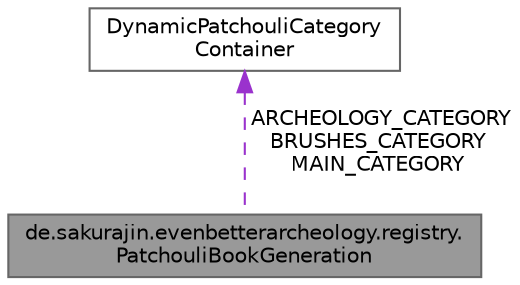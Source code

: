 digraph "de.sakurajin.evenbetterarcheology.registry.PatchouliBookGeneration"
{
 // LATEX_PDF_SIZE
  bgcolor="transparent";
  edge [fontname=Helvetica,fontsize=10,labelfontname=Helvetica,labelfontsize=10];
  node [fontname=Helvetica,fontsize=10,shape=box,height=0.2,width=0.4];
  Node1 [label="de.sakurajin.evenbetterarcheology.registry.\lPatchouliBookGeneration",height=0.2,width=0.4,color="gray40", fillcolor="grey60", style="filled", fontcolor="black",tooltip=" "];
  Node2 -> Node1 [dir="back",color="darkorchid3",style="dashed",label=" ARCHEOLOGY_CATEGORY\nBRUSHES_CATEGORY\nMAIN_CATEGORY" ];
  Node2 [label="DynamicPatchouliCategory\lContainer",height=0.2,width=0.4,color="gray40", fillcolor="white", style="filled",tooltip=" "];
}
